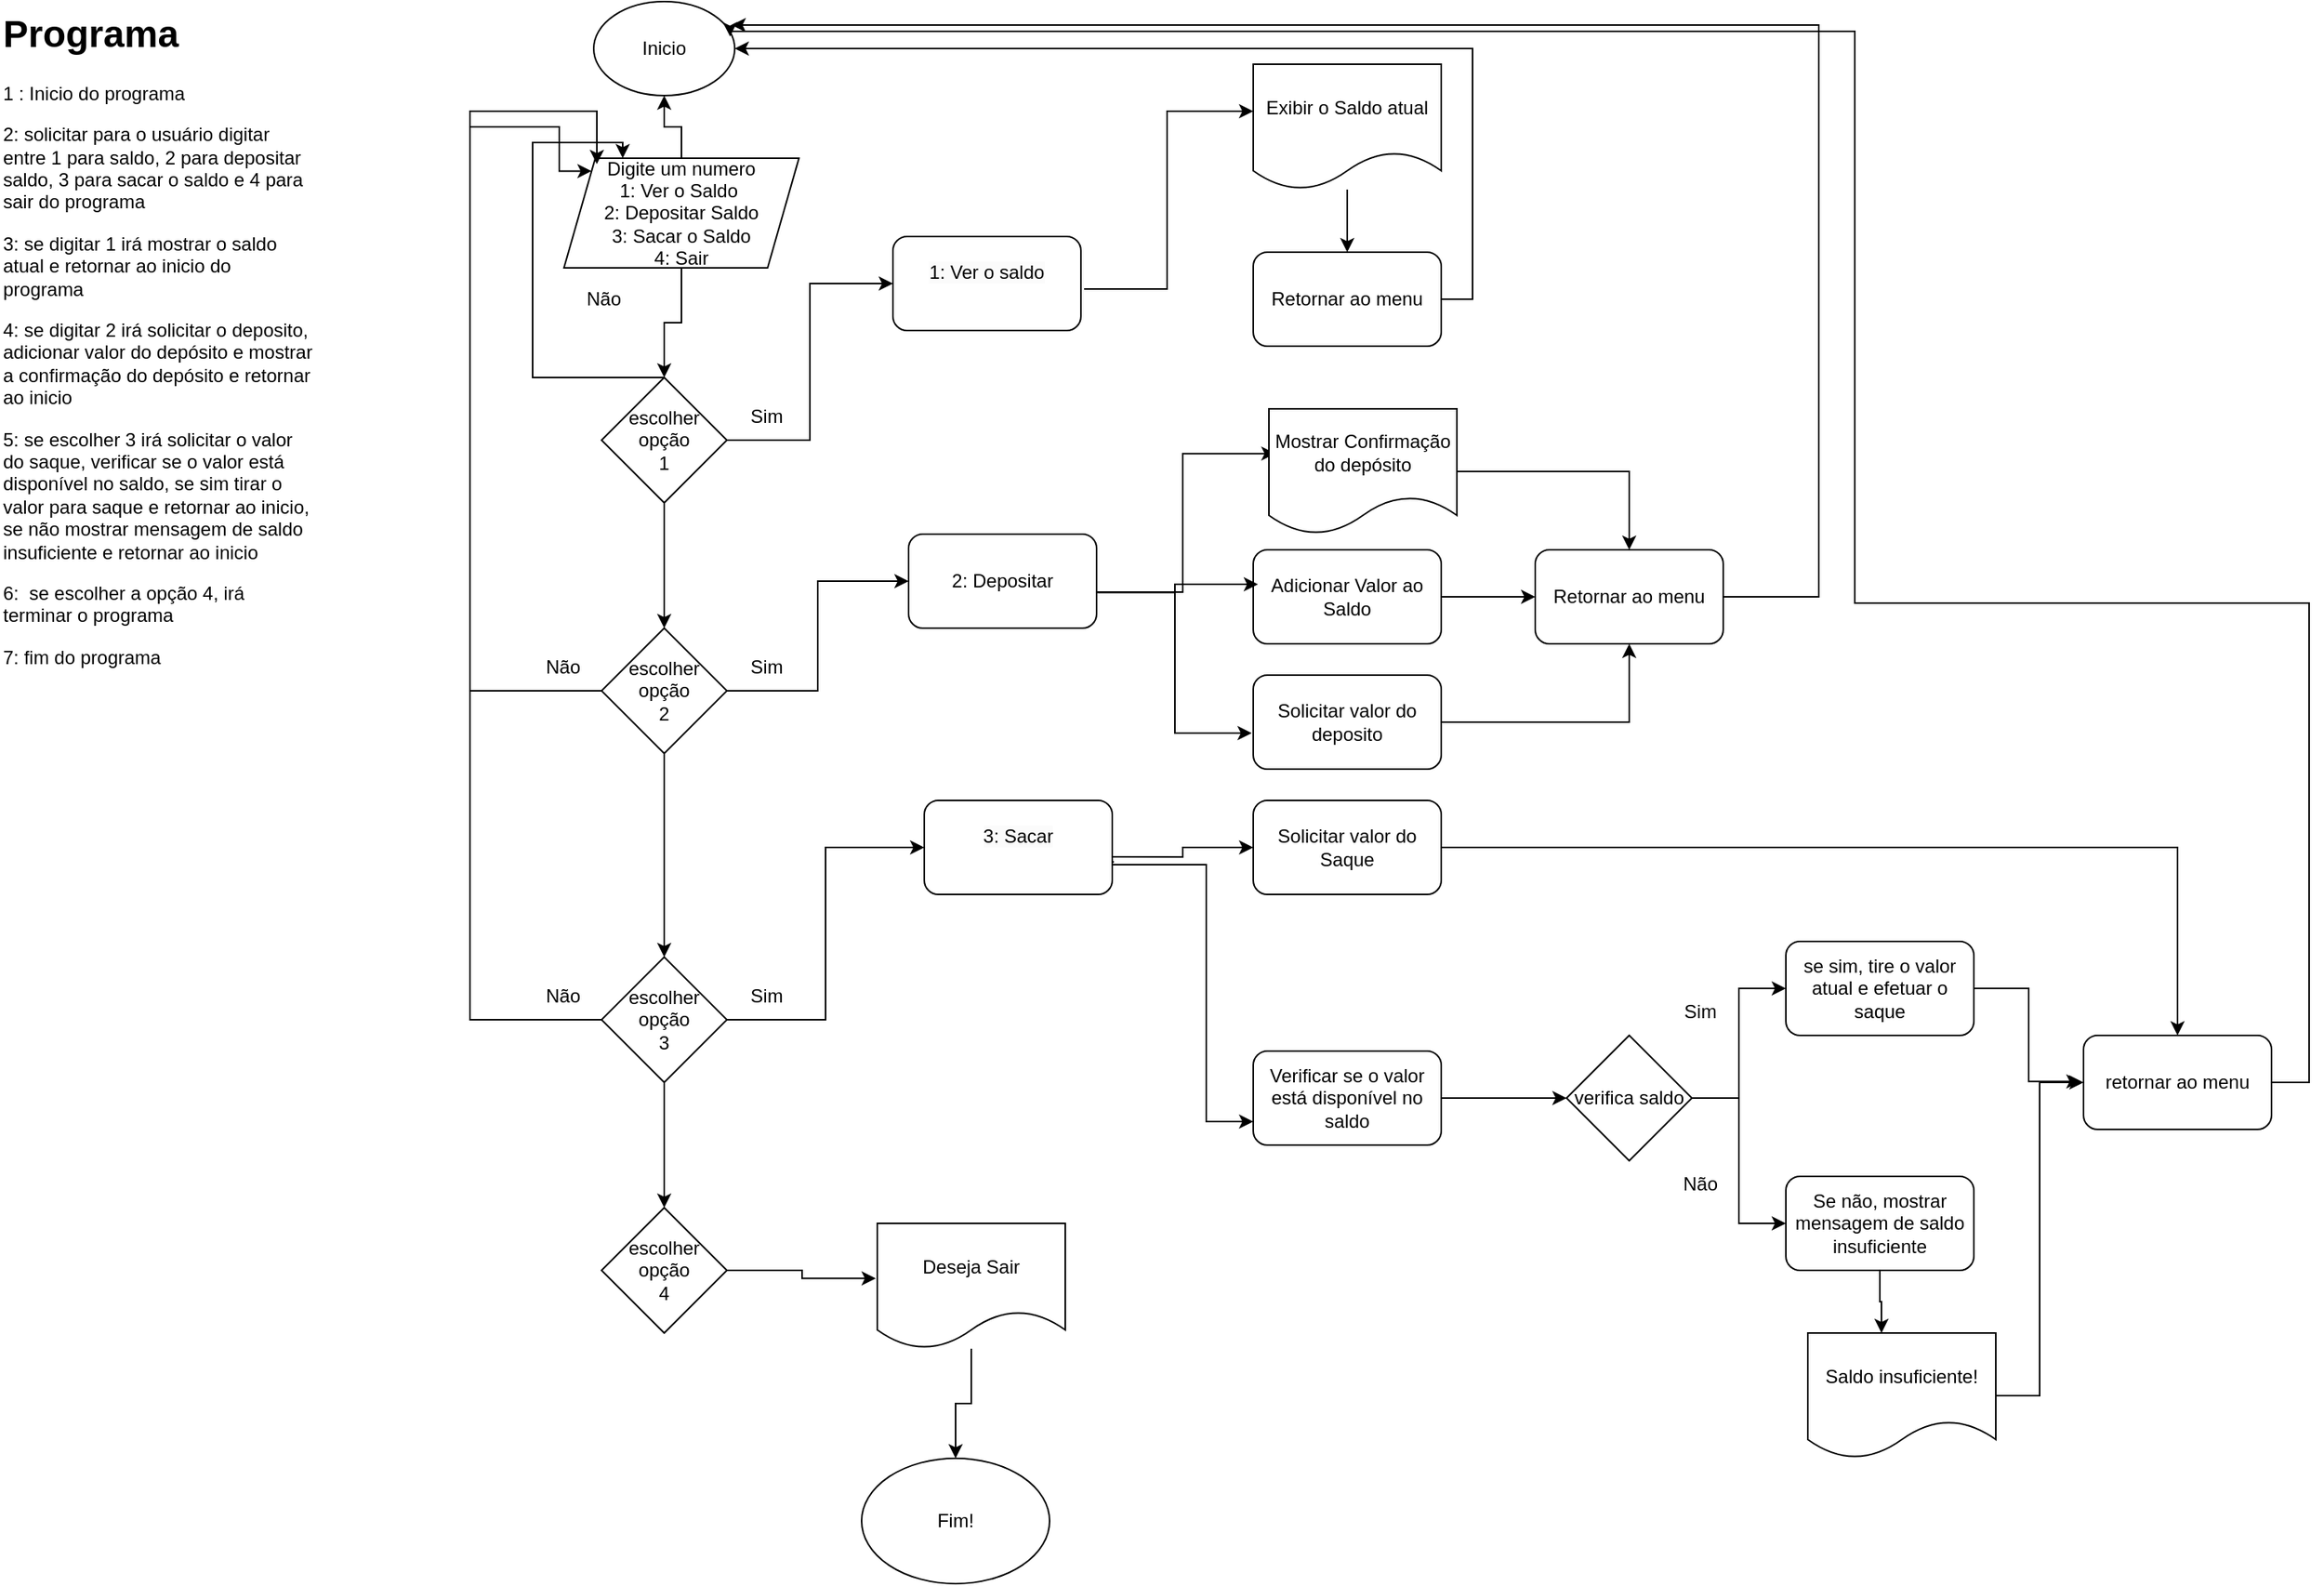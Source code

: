 <mxfile version="24.7.14">
  <diagram name="Página-1" id="ra6LBf487d78xDgZV6q5">
    <mxGraphModel dx="3220" dy="1333" grid="1" gridSize="10" guides="1" tooltips="1" connect="1" arrows="1" fold="1" page="1" pageScale="1" pageWidth="827" pageHeight="1169" math="0" shadow="0">
      <root>
        <mxCell id="0" />
        <mxCell id="1" parent="0" />
        <mxCell id="xbcK603fxj20vIpNpQ2O-2" value="Inicio" style="ellipse;whiteSpace=wrap;html=1;" vertex="1" parent="1">
          <mxGeometry x="-441" y="60" width="90" height="60" as="geometry" />
        </mxCell>
        <mxCell id="xbcK603fxj20vIpNpQ2O-7" style="edgeStyle=orthogonalEdgeStyle;rounded=0;orthogonalLoop=1;jettySize=auto;html=1;entryX=0;entryY=0.5;entryDx=0;entryDy=0;" edge="1" parent="1" source="xbcK603fxj20vIpNpQ2O-6" target="xbcK603fxj20vIpNpQ2O-94">
          <mxGeometry relative="1" as="geometry">
            <mxPoint x="-229.04" y="262.0" as="targetPoint" />
          </mxGeometry>
        </mxCell>
        <mxCell id="xbcK603fxj20vIpNpQ2O-9" style="edgeStyle=orthogonalEdgeStyle;rounded=0;orthogonalLoop=1;jettySize=auto;html=1;entryX=0.5;entryY=0;entryDx=0;entryDy=0;" edge="1" parent="1" source="xbcK603fxj20vIpNpQ2O-6" target="xbcK603fxj20vIpNpQ2O-10">
          <mxGeometry relative="1" as="geometry">
            <mxPoint x="-396" y="340" as="targetPoint" />
            <Array as="points">
              <mxPoint x="-396" y="325" />
              <mxPoint x="-395" y="325" />
            </Array>
          </mxGeometry>
        </mxCell>
        <mxCell id="xbcK603fxj20vIpNpQ2O-113" style="edgeStyle=orthogonalEdgeStyle;rounded=0;orthogonalLoop=1;jettySize=auto;html=1;entryX=0.25;entryY=0;entryDx=0;entryDy=0;" edge="1" parent="1" source="xbcK603fxj20vIpNpQ2O-6" target="xbcK603fxj20vIpNpQ2O-26">
          <mxGeometry relative="1" as="geometry">
            <Array as="points">
              <mxPoint x="-480" y="300" />
              <mxPoint x="-480" y="150" />
              <mxPoint x="-423" y="150" />
            </Array>
          </mxGeometry>
        </mxCell>
        <mxCell id="xbcK603fxj20vIpNpQ2O-6" value="escolher opção&lt;div&gt;1&lt;/div&gt;" style="rhombus;whiteSpace=wrap;html=1;" vertex="1" parent="1">
          <mxGeometry x="-436" y="300" width="80" height="80" as="geometry" />
        </mxCell>
        <mxCell id="xbcK603fxj20vIpNpQ2O-12" style="edgeStyle=orthogonalEdgeStyle;rounded=0;orthogonalLoop=1;jettySize=auto;html=1;entryX=0;entryY=0.5;entryDx=0;entryDy=0;" edge="1" parent="1" source="xbcK603fxj20vIpNpQ2O-10" target="xbcK603fxj20vIpNpQ2O-95">
          <mxGeometry relative="1" as="geometry">
            <mxPoint x="-220" y="420" as="targetPoint" />
          </mxGeometry>
        </mxCell>
        <mxCell id="xbcK603fxj20vIpNpQ2O-14" style="edgeStyle=orthogonalEdgeStyle;rounded=0;orthogonalLoop=1;jettySize=auto;html=1;entryX=0.5;entryY=0;entryDx=0;entryDy=0;" edge="1" parent="1" source="xbcK603fxj20vIpNpQ2O-10" target="xbcK603fxj20vIpNpQ2O-13">
          <mxGeometry relative="1" as="geometry" />
        </mxCell>
        <mxCell id="xbcK603fxj20vIpNpQ2O-10" value="escolher opção&lt;div&gt;2&lt;/div&gt;" style="rhombus;whiteSpace=wrap;html=1;" vertex="1" parent="1">
          <mxGeometry x="-436" y="460" width="80" height="80" as="geometry" />
        </mxCell>
        <mxCell id="xbcK603fxj20vIpNpQ2O-16" style="edgeStyle=orthogonalEdgeStyle;rounded=0;orthogonalLoop=1;jettySize=auto;html=1;entryX=0;entryY=0.5;entryDx=0;entryDy=0;" edge="1" parent="1" source="xbcK603fxj20vIpNpQ2O-13" target="xbcK603fxj20vIpNpQ2O-96">
          <mxGeometry relative="1" as="geometry">
            <mxPoint x="-200" y="590" as="targetPoint" />
          </mxGeometry>
        </mxCell>
        <mxCell id="xbcK603fxj20vIpNpQ2O-82" style="edgeStyle=orthogonalEdgeStyle;rounded=0;orthogonalLoop=1;jettySize=auto;html=1;" edge="1" parent="1" source="xbcK603fxj20vIpNpQ2O-13" target="xbcK603fxj20vIpNpQ2O-81">
          <mxGeometry relative="1" as="geometry" />
        </mxCell>
        <mxCell id="xbcK603fxj20vIpNpQ2O-13" value="escolher opção&lt;div&gt;3&lt;/div&gt;" style="rhombus;whiteSpace=wrap;html=1;" vertex="1" parent="1">
          <mxGeometry x="-436" y="670" width="80" height="80" as="geometry" />
        </mxCell>
        <mxCell id="xbcK603fxj20vIpNpQ2O-25" value="Fim!" style="ellipse;whiteSpace=wrap;html=1;" vertex="1" parent="1">
          <mxGeometry x="-270" y="990" width="120" height="80" as="geometry" />
        </mxCell>
        <mxCell id="xbcK603fxj20vIpNpQ2O-28" style="edgeStyle=orthogonalEdgeStyle;rounded=0;orthogonalLoop=1;jettySize=auto;html=1;entryX=0.5;entryY=1;entryDx=0;entryDy=0;" edge="1" parent="1" source="xbcK603fxj20vIpNpQ2O-26" target="xbcK603fxj20vIpNpQ2O-2">
          <mxGeometry relative="1" as="geometry" />
        </mxCell>
        <mxCell id="xbcK603fxj20vIpNpQ2O-29" style="edgeStyle=orthogonalEdgeStyle;rounded=0;orthogonalLoop=1;jettySize=auto;html=1;entryX=0.5;entryY=0;entryDx=0;entryDy=0;" edge="1" parent="1" source="xbcK603fxj20vIpNpQ2O-26" target="xbcK603fxj20vIpNpQ2O-6">
          <mxGeometry relative="1" as="geometry" />
        </mxCell>
        <mxCell id="xbcK603fxj20vIpNpQ2O-26" value="Digite um numero&lt;div&gt;1: Ver o Saldo&amp;nbsp;&lt;/div&gt;&lt;div&gt;2: Depositar Saldo&lt;/div&gt;&lt;div&gt;3: Sacar o Saldo&lt;/div&gt;&lt;div&gt;4: Sair&lt;/div&gt;" style="shape=parallelogram;perimeter=parallelogramPerimeter;whiteSpace=wrap;html=1;fixedSize=1;" vertex="1" parent="1">
          <mxGeometry x="-460" y="160" width="150" height="70" as="geometry" />
        </mxCell>
        <mxCell id="xbcK603fxj20vIpNpQ2O-38" style="edgeStyle=orthogonalEdgeStyle;rounded=0;orthogonalLoop=1;jettySize=auto;html=1;entryX=0;entryY=0.375;entryDx=0;entryDy=0;entryPerimeter=0;exitX=1.017;exitY=0.558;exitDx=0;exitDy=0;exitPerimeter=0;" edge="1" parent="1" source="xbcK603fxj20vIpNpQ2O-94" target="xbcK603fxj20vIpNpQ2O-86">
          <mxGeometry relative="1" as="geometry">
            <mxPoint x="-110" y="270" as="sourcePoint" />
            <mxPoint x="-20" y="150" as="targetPoint" />
          </mxGeometry>
        </mxCell>
        <mxCell id="xbcK603fxj20vIpNpQ2O-44" style="edgeStyle=orthogonalEdgeStyle;rounded=0;orthogonalLoop=1;jettySize=auto;html=1;entryX=0.035;entryY=0.357;entryDx=0;entryDy=0;entryPerimeter=0;exitX=1.002;exitY=0.617;exitDx=0;exitDy=0;exitPerimeter=0;" edge="1" parent="1" source="xbcK603fxj20vIpNpQ2O-95" target="xbcK603fxj20vIpNpQ2O-88">
          <mxGeometry relative="1" as="geometry">
            <mxPoint x="-100.0" y="440" as="sourcePoint" />
            <mxPoint x="-20" y="360" as="targetPoint" />
          </mxGeometry>
        </mxCell>
        <mxCell id="xbcK603fxj20vIpNpQ2O-56" style="edgeStyle=orthogonalEdgeStyle;rounded=0;orthogonalLoop=1;jettySize=auto;html=1;entryX=0;entryY=0.5;entryDx=0;entryDy=0;exitX=1.001;exitY=0.601;exitDx=0;exitDy=0;exitPerimeter=0;" edge="1" parent="1" source="xbcK603fxj20vIpNpQ2O-96" target="xbcK603fxj20vIpNpQ2O-55">
          <mxGeometry relative="1" as="geometry">
            <mxPoint x="-80.0" y="610" as="sourcePoint" />
          </mxGeometry>
        </mxCell>
        <mxCell id="xbcK603fxj20vIpNpQ2O-60" style="edgeStyle=orthogonalEdgeStyle;rounded=0;orthogonalLoop=1;jettySize=auto;html=1;entryX=0;entryY=0.75;entryDx=0;entryDy=0;exitX=1.009;exitY=0.654;exitDx=0;exitDy=0;exitPerimeter=0;" edge="1" parent="1" source="xbcK603fxj20vIpNpQ2O-96" target="xbcK603fxj20vIpNpQ2O-59">
          <mxGeometry relative="1" as="geometry">
            <mxPoint x="-80.0" y="610" as="sourcePoint" />
            <Array as="points">
              <mxPoint x="-110" y="609" />
              <mxPoint x="-110" y="611" />
              <mxPoint x="-50" y="611" />
              <mxPoint x="-50" y="775" />
            </Array>
          </mxGeometry>
        </mxCell>
        <mxCell id="xbcK603fxj20vIpNpQ2O-52" style="edgeStyle=orthogonalEdgeStyle;rounded=0;orthogonalLoop=1;jettySize=auto;html=1;" edge="1" parent="1" source="xbcK603fxj20vIpNpQ2O-39" target="xbcK603fxj20vIpNpQ2O-50">
          <mxGeometry relative="1" as="geometry" />
        </mxCell>
        <mxCell id="xbcK603fxj20vIpNpQ2O-39" value="Adicionar Valor ao Saldo" style="rounded=1;whiteSpace=wrap;html=1;" vertex="1" parent="1">
          <mxGeometry x="-20" y="410" width="120" height="60" as="geometry" />
        </mxCell>
        <mxCell id="xbcK603fxj20vIpNpQ2O-40" style="edgeStyle=orthogonalEdgeStyle;rounded=0;orthogonalLoop=1;jettySize=auto;html=1;entryX=0.025;entryY=0.367;entryDx=0;entryDy=0;entryPerimeter=0;exitX=1.005;exitY=0.62;exitDx=0;exitDy=0;exitPerimeter=0;" edge="1" parent="1" source="xbcK603fxj20vIpNpQ2O-95" target="xbcK603fxj20vIpNpQ2O-39">
          <mxGeometry relative="1" as="geometry">
            <mxPoint x="-100.0" y="440" as="sourcePoint" />
          </mxGeometry>
        </mxCell>
        <mxCell id="xbcK603fxj20vIpNpQ2O-53" style="edgeStyle=orthogonalEdgeStyle;rounded=0;orthogonalLoop=1;jettySize=auto;html=1;entryX=0.5;entryY=1;entryDx=0;entryDy=0;" edge="1" parent="1" source="xbcK603fxj20vIpNpQ2O-41" target="xbcK603fxj20vIpNpQ2O-50">
          <mxGeometry relative="1" as="geometry" />
        </mxCell>
        <mxCell id="xbcK603fxj20vIpNpQ2O-41" value="Solicitar valor do deposito" style="rounded=1;whiteSpace=wrap;html=1;" vertex="1" parent="1">
          <mxGeometry x="-20" y="490" width="120" height="60" as="geometry" />
        </mxCell>
        <mxCell id="xbcK603fxj20vIpNpQ2O-42" style="edgeStyle=orthogonalEdgeStyle;rounded=0;orthogonalLoop=1;jettySize=auto;html=1;entryX=-0.008;entryY=0.617;entryDx=0;entryDy=0;entryPerimeter=0;exitX=1.008;exitY=0.617;exitDx=0;exitDy=0;exitPerimeter=0;" edge="1" parent="1" source="xbcK603fxj20vIpNpQ2O-95" target="xbcK603fxj20vIpNpQ2O-41">
          <mxGeometry relative="1" as="geometry">
            <mxPoint x="-100.0" y="440" as="sourcePoint" />
          </mxGeometry>
        </mxCell>
        <mxCell id="xbcK603fxj20vIpNpQ2O-51" style="edgeStyle=orthogonalEdgeStyle;rounded=0;orthogonalLoop=1;jettySize=auto;html=1;entryX=0.5;entryY=0;entryDx=0;entryDy=0;exitX=1;exitY=0.5;exitDx=0;exitDy=0;" edge="1" parent="1" source="xbcK603fxj20vIpNpQ2O-88" target="xbcK603fxj20vIpNpQ2O-50">
          <mxGeometry relative="1" as="geometry">
            <mxPoint x="100" y="360" as="sourcePoint" />
          </mxGeometry>
        </mxCell>
        <mxCell id="xbcK603fxj20vIpNpQ2O-49" style="edgeStyle=orthogonalEdgeStyle;rounded=0;orthogonalLoop=1;jettySize=auto;html=1;entryX=1;entryY=0.5;entryDx=0;entryDy=0;exitX=1;exitY=0.5;exitDx=0;exitDy=0;" edge="1" parent="1" source="xbcK603fxj20vIpNpQ2O-46" target="xbcK603fxj20vIpNpQ2O-2">
          <mxGeometry relative="1" as="geometry">
            <mxPoint x="80" y="190" as="sourcePoint" />
            <mxPoint x="-250" y="10" as="targetPoint" />
          </mxGeometry>
        </mxCell>
        <mxCell id="xbcK603fxj20vIpNpQ2O-46" value="Retornar ao menu" style="rounded=1;whiteSpace=wrap;html=1;" vertex="1" parent="1">
          <mxGeometry x="-20" y="220" width="120" height="60" as="geometry" />
        </mxCell>
        <mxCell id="xbcK603fxj20vIpNpQ2O-54" style="edgeStyle=orthogonalEdgeStyle;rounded=0;orthogonalLoop=1;jettySize=auto;html=1;entryX=0.978;entryY=0.25;entryDx=0;entryDy=0;entryPerimeter=0;" edge="1" parent="1" source="xbcK603fxj20vIpNpQ2O-50" target="xbcK603fxj20vIpNpQ2O-2">
          <mxGeometry relative="1" as="geometry">
            <mxPoint x="340" y="50" as="targetPoint" />
            <Array as="points">
              <mxPoint x="341" y="440" />
              <mxPoint x="341" y="75" />
            </Array>
          </mxGeometry>
        </mxCell>
        <mxCell id="xbcK603fxj20vIpNpQ2O-50" value="Retornar ao menu" style="rounded=1;whiteSpace=wrap;html=1;" vertex="1" parent="1">
          <mxGeometry x="160" y="410" width="120" height="60" as="geometry" />
        </mxCell>
        <mxCell id="xbcK603fxj20vIpNpQ2O-91" style="edgeStyle=orthogonalEdgeStyle;rounded=0;orthogonalLoop=1;jettySize=auto;html=1;entryX=0.5;entryY=0;entryDx=0;entryDy=0;" edge="1" parent="1" source="xbcK603fxj20vIpNpQ2O-55" target="xbcK603fxj20vIpNpQ2O-68">
          <mxGeometry relative="1" as="geometry" />
        </mxCell>
        <mxCell id="xbcK603fxj20vIpNpQ2O-55" value="Solicitar valor do Saque" style="rounded=1;whiteSpace=wrap;html=1;" vertex="1" parent="1">
          <mxGeometry x="-20" y="570" width="120" height="60" as="geometry" />
        </mxCell>
        <mxCell id="xbcK603fxj20vIpNpQ2O-62" style="edgeStyle=orthogonalEdgeStyle;rounded=0;orthogonalLoop=1;jettySize=auto;html=1;entryX=0;entryY=0.5;entryDx=0;entryDy=0;" edge="1" parent="1" source="xbcK603fxj20vIpNpQ2O-59" target="xbcK603fxj20vIpNpQ2O-61">
          <mxGeometry relative="1" as="geometry" />
        </mxCell>
        <mxCell id="xbcK603fxj20vIpNpQ2O-59" value="Verificar se o valor está disponível no saldo" style="rounded=1;whiteSpace=wrap;html=1;" vertex="1" parent="1">
          <mxGeometry x="-20" y="730" width="120" height="60" as="geometry" />
        </mxCell>
        <mxCell id="xbcK603fxj20vIpNpQ2O-64" style="edgeStyle=orthogonalEdgeStyle;rounded=0;orthogonalLoop=1;jettySize=auto;html=1;entryX=0;entryY=0.5;entryDx=0;entryDy=0;" edge="1" parent="1" source="xbcK603fxj20vIpNpQ2O-61" target="xbcK603fxj20vIpNpQ2O-63">
          <mxGeometry relative="1" as="geometry" />
        </mxCell>
        <mxCell id="xbcK603fxj20vIpNpQ2O-67" style="edgeStyle=orthogonalEdgeStyle;rounded=0;orthogonalLoop=1;jettySize=auto;html=1;entryX=0;entryY=0.5;entryDx=0;entryDy=0;" edge="1" parent="1" source="xbcK603fxj20vIpNpQ2O-61" target="xbcK603fxj20vIpNpQ2O-65">
          <mxGeometry relative="1" as="geometry" />
        </mxCell>
        <mxCell id="xbcK603fxj20vIpNpQ2O-61" value="verifica saldo" style="rhombus;whiteSpace=wrap;html=1;" vertex="1" parent="1">
          <mxGeometry x="180" y="720" width="80" height="80" as="geometry" />
        </mxCell>
        <mxCell id="xbcK603fxj20vIpNpQ2O-69" style="edgeStyle=orthogonalEdgeStyle;rounded=0;orthogonalLoop=1;jettySize=auto;html=1;entryX=-0.016;entryY=0.49;entryDx=0;entryDy=0;entryPerimeter=0;" edge="1" parent="1" source="xbcK603fxj20vIpNpQ2O-63" target="xbcK603fxj20vIpNpQ2O-68">
          <mxGeometry relative="1" as="geometry" />
        </mxCell>
        <mxCell id="xbcK603fxj20vIpNpQ2O-63" value="se sim, tire o valor atual e efetuar o saque" style="rounded=1;whiteSpace=wrap;html=1;" vertex="1" parent="1">
          <mxGeometry x="320" y="660" width="120" height="60" as="geometry" />
        </mxCell>
        <mxCell id="xbcK603fxj20vIpNpQ2O-65" value="Se não, mostrar mensagem de saldo insuficiente" style="rounded=1;whiteSpace=wrap;html=1;" vertex="1" parent="1">
          <mxGeometry x="320" y="810" width="120" height="60" as="geometry" />
        </mxCell>
        <mxCell id="xbcK603fxj20vIpNpQ2O-68" value="retornar ao menu" style="rounded=1;whiteSpace=wrap;html=1;" vertex="1" parent="1">
          <mxGeometry x="510" y="720" width="120" height="60" as="geometry" />
        </mxCell>
        <mxCell id="xbcK603fxj20vIpNpQ2O-74" style="edgeStyle=orthogonalEdgeStyle;rounded=0;orthogonalLoop=1;jettySize=auto;html=1;entryX=0;entryY=0.5;entryDx=0;entryDy=0;" edge="1" parent="1" source="xbcK603fxj20vIpNpQ2O-72" target="xbcK603fxj20vIpNpQ2O-68">
          <mxGeometry relative="1" as="geometry" />
        </mxCell>
        <mxCell id="xbcK603fxj20vIpNpQ2O-72" value="Saldo insuficiente!" style="shape=document;whiteSpace=wrap;html=1;boundedLbl=1;" vertex="1" parent="1">
          <mxGeometry x="334" y="910" width="120" height="80" as="geometry" />
        </mxCell>
        <mxCell id="xbcK603fxj20vIpNpQ2O-73" style="edgeStyle=orthogonalEdgeStyle;rounded=0;orthogonalLoop=1;jettySize=auto;html=1;entryX=0.392;entryY=0;entryDx=0;entryDy=0;entryPerimeter=0;" edge="1" parent="1" source="xbcK603fxj20vIpNpQ2O-65" target="xbcK603fxj20vIpNpQ2O-72">
          <mxGeometry relative="1" as="geometry" />
        </mxCell>
        <mxCell id="xbcK603fxj20vIpNpQ2O-80" style="edgeStyle=orthogonalEdgeStyle;rounded=0;orthogonalLoop=1;jettySize=auto;html=1;entryX=0.967;entryY=0.372;entryDx=0;entryDy=0;entryPerimeter=0;exitX=1;exitY=0.5;exitDx=0;exitDy=0;" edge="1" parent="1" source="xbcK603fxj20vIpNpQ2O-68" target="xbcK603fxj20vIpNpQ2O-2">
          <mxGeometry relative="1" as="geometry">
            <mxPoint x="-330" y="79.19" as="targetPoint" />
            <mxPoint x="640" y="750" as="sourcePoint" />
            <Array as="points">
              <mxPoint x="654" y="750" />
              <mxPoint x="654" y="444" />
              <mxPoint x="364" y="444" />
              <mxPoint x="364" y="79" />
              <mxPoint x="-354" y="79" />
            </Array>
          </mxGeometry>
        </mxCell>
        <mxCell id="xbcK603fxj20vIpNpQ2O-81" value="escolher opção&lt;div&gt;4&lt;/div&gt;" style="rhombus;whiteSpace=wrap;html=1;" vertex="1" parent="1">
          <mxGeometry x="-436" y="830" width="80" height="80" as="geometry" />
        </mxCell>
        <mxCell id="xbcK603fxj20vIpNpQ2O-85" style="edgeStyle=orthogonalEdgeStyle;rounded=0;orthogonalLoop=1;jettySize=auto;html=1;" edge="1" parent="1" source="xbcK603fxj20vIpNpQ2O-83" target="xbcK603fxj20vIpNpQ2O-25">
          <mxGeometry relative="1" as="geometry" />
        </mxCell>
        <mxCell id="xbcK603fxj20vIpNpQ2O-83" value="Deseja Sair" style="shape=document;whiteSpace=wrap;html=1;boundedLbl=1;" vertex="1" parent="1">
          <mxGeometry x="-260" y="840" width="120" height="80" as="geometry" />
        </mxCell>
        <mxCell id="xbcK603fxj20vIpNpQ2O-84" style="edgeStyle=orthogonalEdgeStyle;rounded=0;orthogonalLoop=1;jettySize=auto;html=1;entryX=-0.008;entryY=0.439;entryDx=0;entryDy=0;entryPerimeter=0;" edge="1" parent="1" source="xbcK603fxj20vIpNpQ2O-81" target="xbcK603fxj20vIpNpQ2O-83">
          <mxGeometry relative="1" as="geometry" />
        </mxCell>
        <mxCell id="xbcK603fxj20vIpNpQ2O-87" style="edgeStyle=orthogonalEdgeStyle;rounded=0;orthogonalLoop=1;jettySize=auto;html=1;" edge="1" parent="1" source="xbcK603fxj20vIpNpQ2O-86" target="xbcK603fxj20vIpNpQ2O-46">
          <mxGeometry relative="1" as="geometry" />
        </mxCell>
        <mxCell id="xbcK603fxj20vIpNpQ2O-86" value="Exibir o Saldo atual" style="shape=document;whiteSpace=wrap;html=1;boundedLbl=1;" vertex="1" parent="1">
          <mxGeometry x="-20" y="100" width="120" height="80" as="geometry" />
        </mxCell>
        <mxCell id="xbcK603fxj20vIpNpQ2O-88" value="Mostrar Confirmação do depósito" style="shape=document;whiteSpace=wrap;html=1;boundedLbl=1;" vertex="1" parent="1">
          <mxGeometry x="-10" y="320" width="120" height="80" as="geometry" />
        </mxCell>
        <mxCell id="xbcK603fxj20vIpNpQ2O-94" value="&#xa;&lt;span style=&quot;color: rgb(0, 0, 0); font-family: Helvetica; font-size: 12px; font-style: normal; font-variant-ligatures: normal; font-variant-caps: normal; font-weight: 400; letter-spacing: normal; orphans: 2; text-align: center; text-indent: 0px; text-transform: none; widows: 2; word-spacing: 0px; -webkit-text-stroke-width: 0px; white-space: normal; background-color: rgb(251, 251, 251); text-decoration-thickness: initial; text-decoration-style: initial; text-decoration-color: initial; display: inline !important; float: none;&quot;&gt;1: Ver o saldo&lt;/span&gt;&#xa;&#xa;" style="rounded=1;whiteSpace=wrap;html=1;" vertex="1" parent="1">
          <mxGeometry x="-250" y="210" width="120" height="60" as="geometry" />
        </mxCell>
        <mxCell id="xbcK603fxj20vIpNpQ2O-95" value="2: Depositar" style="rounded=1;whiteSpace=wrap;html=1;" vertex="1" parent="1">
          <mxGeometry x="-240" y="400" width="120" height="60" as="geometry" />
        </mxCell>
        <mxCell id="xbcK603fxj20vIpNpQ2O-96" value="&#xa;&lt;span style=&quot;color: rgb(0, 0, 0); font-family: Helvetica; font-size: 12px; font-style: normal; font-variant-ligatures: normal; font-variant-caps: normal; font-weight: 400; letter-spacing: normal; orphans: 2; text-align: center; text-indent: 0px; text-transform: none; widows: 2; word-spacing: 0px; -webkit-text-stroke-width: 0px; white-space: normal; background-color: rgb(251, 251, 251); text-decoration-thickness: initial; text-decoration-style: initial; text-decoration-color: initial; display: inline !important; float: none;&quot;&gt;3: Sacar&lt;/span&gt;&#xa;&#xa;" style="rounded=1;whiteSpace=wrap;html=1;" vertex="1" parent="1">
          <mxGeometry x="-230" y="570" width="120" height="60" as="geometry" />
        </mxCell>
        <mxCell id="xbcK603fxj20vIpNpQ2O-98" value="Sim" style="text;html=1;align=center;verticalAlign=middle;resizable=0;points=[];autosize=1;strokeColor=none;fillColor=none;" vertex="1" parent="1">
          <mxGeometry x="-351" y="310" width="40" height="30" as="geometry" />
        </mxCell>
        <mxCell id="xbcK603fxj20vIpNpQ2O-99" value="Sim" style="text;html=1;align=center;verticalAlign=middle;resizable=0;points=[];autosize=1;strokeColor=none;fillColor=none;" vertex="1" parent="1">
          <mxGeometry x="-351" y="470" width="40" height="30" as="geometry" />
        </mxCell>
        <mxCell id="xbcK603fxj20vIpNpQ2O-100" value="Sim" style="text;html=1;align=center;verticalAlign=middle;resizable=0;points=[];autosize=1;strokeColor=none;fillColor=none;" vertex="1" parent="1">
          <mxGeometry x="-351" y="680" width="40" height="30" as="geometry" />
        </mxCell>
        <mxCell id="xbcK603fxj20vIpNpQ2O-101" value="Não" style="text;html=1;align=center;verticalAlign=middle;resizable=0;points=[];autosize=1;strokeColor=none;fillColor=none;" vertex="1" parent="1">
          <mxGeometry x="-486" y="470" width="50" height="30" as="geometry" />
        </mxCell>
        <mxCell id="xbcK603fxj20vIpNpQ2O-102" value="Não" style="text;html=1;align=center;verticalAlign=middle;resizable=0;points=[];autosize=1;strokeColor=none;fillColor=none;" vertex="1" parent="1">
          <mxGeometry x="-486" y="680" width="50" height="30" as="geometry" />
        </mxCell>
        <mxCell id="xbcK603fxj20vIpNpQ2O-103" value="Não" style="text;html=1;align=center;verticalAlign=middle;resizable=0;points=[];autosize=1;strokeColor=none;fillColor=none;" vertex="1" parent="1">
          <mxGeometry x="-460" y="235" width="50" height="30" as="geometry" />
        </mxCell>
        <mxCell id="xbcK603fxj20vIpNpQ2O-104" value="Não" style="text;html=1;align=center;verticalAlign=middle;resizable=0;points=[];autosize=1;strokeColor=none;fillColor=none;" vertex="1" parent="1">
          <mxGeometry x="240" y="800" width="50" height="30" as="geometry" />
        </mxCell>
        <mxCell id="xbcK603fxj20vIpNpQ2O-105" value="Sim" style="text;html=1;align=center;verticalAlign=middle;resizable=0;points=[];autosize=1;strokeColor=none;fillColor=none;" vertex="1" parent="1">
          <mxGeometry x="245" y="690" width="40" height="30" as="geometry" />
        </mxCell>
        <mxCell id="xbcK603fxj20vIpNpQ2O-117" style="edgeStyle=orthogonalEdgeStyle;rounded=0;orthogonalLoop=1;jettySize=auto;html=1;entryX=0;entryY=0;entryDx=0;entryDy=0;" edge="1" parent="1" target="xbcK603fxj20vIpNpQ2O-26">
          <mxGeometry relative="1" as="geometry">
            <mxPoint x="-436" y="499.95" as="sourcePoint" />
            <mxPoint x="-463" y="360" as="targetPoint" />
            <Array as="points">
              <mxPoint x="-520" y="500" />
              <mxPoint x="-520" y="140" />
              <mxPoint x="-463" y="140" />
              <mxPoint x="-463" y="168" />
            </Array>
          </mxGeometry>
        </mxCell>
        <mxCell id="xbcK603fxj20vIpNpQ2O-118" style="edgeStyle=orthogonalEdgeStyle;rounded=0;orthogonalLoop=1;jettySize=auto;html=1;entryX=0.14;entryY=0.053;entryDx=0;entryDy=0;entryPerimeter=0;" edge="1" parent="1" target="xbcK603fxj20vIpNpQ2O-26">
          <mxGeometry relative="1" as="geometry">
            <mxPoint x="-436" y="710" as="sourcePoint" />
            <mxPoint x="-440" y="390" as="targetPoint" />
            <Array as="points">
              <mxPoint x="-520" y="710" />
              <mxPoint x="-520" y="130" />
              <mxPoint x="-439" y="130" />
            </Array>
          </mxGeometry>
        </mxCell>
        <mxCell id="xbcK603fxj20vIpNpQ2O-123" value="&lt;h1 style=&quot;margin-top: 0px;&quot;&gt;Programa&lt;/h1&gt;&lt;p&gt;1 : Inicio do programa&lt;/p&gt;&lt;p&gt;2: solicitar para o usuário digitar entre 1 para saldo, 2 para depositar saldo, 3 para sacar o saldo e 4 para sair do programa&lt;/p&gt;&lt;p&gt;3: se digitar 1 irá mostrar o saldo atual e retornar ao inicio do programa&lt;/p&gt;&lt;p&gt;4: se digitar 2 irá solicitar o deposito, adicionar valor do depósito e mostrar a confirmação do depósito e retornar ao inicio&lt;/p&gt;&lt;p&gt;5: se escolher 3 irá solicitar o valor do saque, verificar se o valor está disponível no saldo, se sim tirar o valor para saque e retornar ao inicio, se não mostrar mensagem de saldo insuficiente e retornar ao inicio&lt;/p&gt;&lt;p&gt;6:&amp;nbsp; se escolher a opção 4, irá terminar o programa&amp;nbsp;&lt;/p&gt;&lt;p&gt;7: fim do programa&lt;/p&gt;" style="text;html=1;whiteSpace=wrap;overflow=hidden;rounded=0;" vertex="1" parent="1">
          <mxGeometry x="-820" y="60" width="200" height="720" as="geometry" />
        </mxCell>
      </root>
    </mxGraphModel>
  </diagram>
</mxfile>
